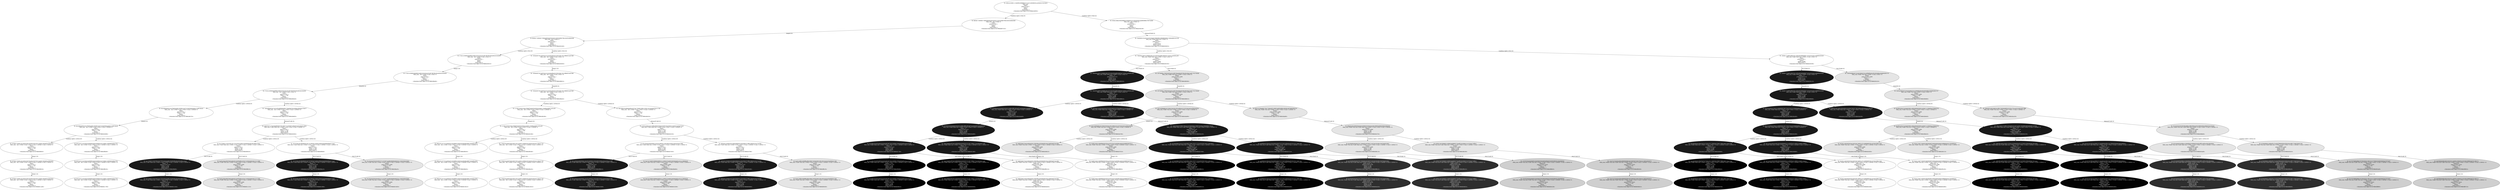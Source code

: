 digraph "./Output/Graphs/./September_27_controled_frequency_S100_R100_tPlus100" {
	<Simulator.State object at 0x7f88a0ce8050> [label="ID: e3b0c44298fc1c149afbf4c8996fb92427ae41e4649b934ca495991b7852b855
Path_cons: 
Prob:1
prob (S=0.9): 1
Clock: t
Queue: 
Push Count: 0
<Simulator.State object at 0x7f88a0ce8050>" fillcolor=gray100 fontcolor=Black style=filled]
	<Simulator.State object at 0x7f88a0ce8050> -> <Simulator.State object at 0x7f88a0b97310> [label="Condition Split(t+0%R) [F]"]
	<Simulator.State object at 0x7f88a0ce8050> -> <Simulator.State object at 0x7f88a029e190> [label="Condition Split(t+0%R) [S]"]
	<Simulator.State object at 0x7f88a0b97310> [label="ID: fbf2fd17180946175994e693dea852bc6a31162f1838b0799cc9c655e68e00d9
Path_cons:  && t+0%R!=0
Prob:1
prob (S=0.9): 1
Clock: t
Queue: 
Push Count: 0
<Simulator.State object at 0x7f88a0b97310>" fillcolor=gray100 fontcolor=Black style=filled]
	<Simulator.State object at 0x7f88a0b97310> -> <Simulator.State object at 0x7f88a0435cd0> [label="Sleep(0) [S]"]
	<Simulator.State object at 0x7f88a029e190> [label="ID: 003bc20dfa2056a5f9b9e52b89603cecccb05f43602aadd90df9be7987f2df48
Path_cons:  && t+0%R==0
Prob:1
prob (S=0.9): 1
Clock: t
Queue: 
Push Count: 0
<Simulator.State object at 0x7f88a029e190>" fillcolor=gray100 fontcolor=Black style=filled]
	<Simulator.State object at 0x7f88a029e190> -> <Simulator.State object at 0x7f889d284f10> [label="Release(F0AB) [S]"]
	<Simulator.State object at 0x7f88a0435cd0> [label="ID: fbf2fd17180946175994e693dea852bc6a31162f1838b0799cc9c655e68e00d9
Path_cons:  && t+0%R!=0
Prob:1
prob (S=0.9): 1
Clock: t
Queue: 
Push Count: 0
<Simulator.State object at 0x7f88a0435cd0>" fillcolor=gray100 fontcolor=Black style=filled]
	<Simulator.State object at 0x7f88a0435cd0> -> <Simulator.State object at 0x7f889d285810> [label="Condition Split(t+0%S) [F]"]
	<Simulator.State object at 0x7f88a0435cd0> -> <Simulator.State object at 0x7f889d285850> [label="Condition Split(t+0%S) [S]"]
	<Simulator.State object at 0x7f889d284f10> [label="ID: 1ba94965232ed233cd5526ab8e790fe999c3d9b6f93689e7c0feb48602c61339
Path_cons: F0AB=False && t+0%R==0
Prob:1
prob (S=0.9): 1
Clock: t
Queue: |F0AB
Push Count: 0
<Simulator.State object at 0x7f889d284f10>" fillcolor=gray100 fontcolor=Black style=filled]
	<Simulator.State object at 0x7f889d284f10> -> <Simulator.State object at 0x7f889d285350> [label="Condition Split(t+0%S) [F]"]
	<Simulator.State object at 0x7f889d284f10> -> <Simulator.State object at 0x7f889d285390> [label="Condition Split(t+0%S) [S]"]
	<Simulator.State object at 0x7f889d285810> [label="ID: 57c8c1e280bf34b086623e862453e2cbca55cd875f67f6c004cb654018340f5f
Path_cons:  && t+0%R!=0 && t+0%S!=0
Prob:1
prob (S=0.9): 1
Clock: t
Queue: 
Push Count: 0
<Simulator.State object at 0x7f889d285810>" fillcolor=gray100 fontcolor=Black style=filled]
	<Simulator.State object at 0x7f889d285810> -> <Simulator.State object at 0x7f889cfd8a90> [label="Sleep(1) [S]"]
	<Simulator.State object at 0x7f889d285850> [label="ID: 7d2fee63f7287cd676a2a15c45e0ae3bec91328242fec70e7cffb8832ea879b8
Path_cons:  && t+0%R!=0 && t+0%S==0
Prob:1
prob (S=0.9): 1
Clock: t
Queue: 
Push Count: 0
<Simulator.State object at 0x7f889d285850>" fillcolor=gray100 fontcolor=Black style=filled]
	<Simulator.State object at 0x7f889d285850> -> <Simulator.State object at 0x7f889cfd8910> [label="Sleep(1) [S]"]
	<Simulator.State object at 0x7f889d285350> [label="ID: 70bd395a2887e24d9061bfa7423194c933a68b16bfc9a27450acca4938fca4b2
Path_cons: F0AB=False && t+0%R==0 && t+0%S!=0
Prob:1
prob (S=0.9): 1
Clock: t
Queue: |F0AB
Push Count: 0
<Simulator.State object at 0x7f889d285350>" fillcolor=gray100 fontcolor=Black style=filled]
	<Simulator.State object at 0x7f889d285350> -> <Simulator.State object at 0x7f889cfd8550> [label="Pull (F0AB) [F]"]
	<Simulator.State object at 0x7f889d285350> -> <Simulator.State object at 0x7f889cfd8590> [label="Pull (F0AB) [S]"]
	<Simulator.State object at 0x7f889d285390> [label="ID: 16480c77c9d92e890783110f54af55668dddb77a53a325e3ee1a806f93d539c6
Path_cons: F0AB=False && t+0%R==0 && t+0%S==0
Prob:1
prob (S=0.9): 1
Clock: t
Queue: |F0AB
Push Count: 0
<Simulator.State object at 0x7f889d285390>" fillcolor=gray100 fontcolor=Black style=filled]
	<Simulator.State object at 0x7f889d285390> -> <Simulator.State object at 0x7f889d285c10> [label="Pull (F0AB) [F]"]
	<Simulator.State object at 0x7f889d285390> -> <Simulator.State object at 0x7f889d285c50> [label="Pull (F0AB) [S]"]
	<Simulator.State object at 0x7f889cfd8a90> [label="ID: 57c8c1e280bf34b086623e862453e2cbca55cd875f67f6c004cb654018340f5f
Path_cons:  && t+0%R!=0 && t+0%S!=0
Prob:1
prob (S=0.9): 1
Clock: t + 1
Queue: 
Push Count: 0
<Simulator.State object at 0x7f889cfd8a90>" fillcolor=gray100 fontcolor=Black style=filled]
	<Simulator.State object at 0x7f889cfd8a90> -> <Simulator.State object at 0x7f889cfd9cd0> [label="Sleep(99) [S]"]
	<Simulator.State object at 0x7f889cfd8910> [label="ID: 7d2fee63f7287cd676a2a15c45e0ae3bec91328242fec70e7cffb8832ea879b8
Path_cons:  && t+0%R!=0 && t+0%S==0
Prob:1
prob (S=0.9): 1
Clock: t + 1
Queue: 
Push Count: 0
<Simulator.State object at 0x7f889cfd8910>" fillcolor=gray100 fontcolor=Black style=filled]
	<Simulator.State object at 0x7f889cfd8910> -> <Simulator.State object at 0x7f889cfd9a50> [label="Sleep(99) [S]"]
	<Simulator.State object at 0x7f889cfd8550> [label="ID: 70bd395a2887e24d9061bfa7423194c933a68b16bfc9a27450acca4938fca4b2
Path_cons: F0AB=False && t+0%R==0 && t+0%S!=0
Prob:1 - S
prob (S=0.9): 0.10
Clock: t + 1
Queue: |F0AB
Push Count: 1
<Simulator.State object at 0x7f889cfd8550>" fillcolor=gray10 fontcolor=white style=filled]
	<Simulator.State object at 0x7f889cfd8550> -> <Simulator.State object at 0x7f889cfd9810> [label="Sleep(99) [S]"]
	<Simulator.State object at 0x7f889cfd8590> [label="ID: 22f73b0f0c17062dc3f15a512cbf276eae84e5b795e3810da21a8577027304dd
Path_cons: F0AB=True && t+0%R==0 && t+0%S!=0
Prob:S
prob (S=0.9): 0.900
Clock: t + 1
Queue: 
Push Count: 1
<Simulator.State object at 0x7f889cfd8590>" fillcolor=gray90 fontcolor=Black style=filled]
	<Simulator.State object at 0x7f889cfd8590> -> <Simulator.State object at 0x7f889cfd8810> [label="Sleep(99) [S]"]
	<Simulator.State object at 0x7f889d285c10> [label="ID: 16480c77c9d92e890783110f54af55668dddb77a53a325e3ee1a806f93d539c6
Path_cons: F0AB=False && t+0%R==0 && t+0%S==0
Prob:1 - S
prob (S=0.9): 0.10
Clock: t + 1
Queue: |F0AB
Push Count: 1
<Simulator.State object at 0x7f889d285c10>" fillcolor=gray10 fontcolor=white style=filled]
	<Simulator.State object at 0x7f889d285c10> -> <Simulator.State object at 0x7f889cfd90d0> [label="Sleep(99) [S]"]
	<Simulator.State object at 0x7f889d285c50> [label="ID: 2ed34d36f45d2743cd31864322e1a3f069f3a0ec95c950498a2d48d85d8337d7
Path_cons: F0AB=True && t+0%R==0 && t+0%S==0
Prob:S
prob (S=0.9): 0.900
Clock: t + 1
Queue: 
Push Count: 1
<Simulator.State object at 0x7f889d285c50>" fillcolor=gray90 fontcolor=Black style=filled]
	<Simulator.State object at 0x7f889d285c50> -> <Simulator.State object at 0x7f889cfd8d90> [label="Sleep(99) [S]"]
	<Simulator.State object at 0x7f889cfd9cd0> [label="ID: 57c8c1e280bf34b086623e862453e2cbca55cd875f67f6c004cb654018340f5f
Path_cons:  && t+0%R!=0 && t+0%S!=0
Prob:1
prob (S=0.9): 1
Clock: t + 100
Queue: 
Push Count: 0
<Simulator.State object at 0x7f889cfd9cd0>" fillcolor=gray100 fontcolor=Black style=filled]
	<Simulator.State object at 0x7f889cfd9cd0> -> <Simulator.State object at 0x7f889cfdb750> [label="Condition Split(t+100%R) [F]"]
	<Simulator.State object at 0x7f889cfd9cd0> -> <Simulator.State object at 0x7f889cfdb950> [label="Condition Split(t+100%R) [S]"]
	<Simulator.State object at 0x7f889cfd9a50> [label="ID: 7d2fee63f7287cd676a2a15c45e0ae3bec91328242fec70e7cffb8832ea879b8
Path_cons:  && t+0%R!=0 && t+0%S==0
Prob:1
prob (S=0.9): 1
Clock: t + 100
Queue: 
Push Count: 0
<Simulator.State object at 0x7f889cfd9a50>" fillcolor=gray100 fontcolor=Black style=filled]
	<Simulator.State object at 0x7f889cfd9a50> -> <Simulator.State object at 0x7f889cfdb290> [label="Condition Split(t+100%R) [F]"]
	<Simulator.State object at 0x7f889cfd9a50> -> <Simulator.State object at 0x7f889cfdb550> [label="Condition Split(t+100%R) [S]"]
	<Simulator.State object at 0x7f889cfd9810> [label="ID: 70bd395a2887e24d9061bfa7423194c933a68b16bfc9a27450acca4938fca4b2
Path_cons: F0AB=False && t+0%R==0 && t+0%S!=0
Prob:1 - S
prob (S=0.9): 0.10
Clock: t + 100
Queue: |F0AB
Push Count: 1
<Simulator.State object at 0x7f889cfd9810>" fillcolor=gray10 fontcolor=white style=filled]
	<Simulator.State object at 0x7f889cfd9810> -> <Simulator.State object at 0x7f889cfdadd0> [label="Condition Split(t+100%R) [F]"]
	<Simulator.State object at 0x7f889cfd9810> -> <Simulator.State object at 0x7f889cfdafd0> [label="Condition Split(t+100%R) [S]"]
	<Simulator.State object at 0x7f889cfd8810> [label="ID: 22f73b0f0c17062dc3f15a512cbf276eae84e5b795e3810da21a8577027304dd
Path_cons: F0AB=True && t+0%R==0 && t+0%S!=0
Prob:S
prob (S=0.9): 0.900
Clock: t + 100
Queue: 
Push Count: 1
<Simulator.State object at 0x7f889cfd8810>" fillcolor=gray90 fontcolor=Black style=filled]
	<Simulator.State object at 0x7f889cfd8810> -> <Simulator.State object at 0x7f889cfda890> [label="Condition Split(t+100%R) [F]"]
	<Simulator.State object at 0x7f889cfd8810> -> <Simulator.State object at 0x7f889cfdab90> [label="Condition Split(t+100%R) [S]"]
	<Simulator.State object at 0x7f889cfd90d0> [label="ID: 16480c77c9d92e890783110f54af55668dddb77a53a325e3ee1a806f93d539c6
Path_cons: F0AB=False && t+0%R==0 && t+0%S==0
Prob:1 - S
prob (S=0.9): 0.10
Clock: t + 100
Queue: |F0AB
Push Count: 1
<Simulator.State object at 0x7f889cfd90d0>" fillcolor=gray10 fontcolor=white style=filled]
	<Simulator.State object at 0x7f889cfd90d0> -> <Simulator.State object at 0x7f889cfda3d0> [label="Condition Split(t+100%R) [F]"]
	<Simulator.State object at 0x7f889cfd90d0> -> <Simulator.State object at 0x7f889cfda5d0> [label="Condition Split(t+100%R) [S]"]
	<Simulator.State object at 0x7f889cfd8d90> [label="ID: 2ed34d36f45d2743cd31864322e1a3f069f3a0ec95c950498a2d48d85d8337d7
Path_cons: F0AB=True && t+0%R==0 && t+0%S==0
Prob:S
prob (S=0.9): 0.900
Clock: t + 100
Queue: 
Push Count: 1
<Simulator.State object at 0x7f889cfd8d90>" fillcolor=gray90 fontcolor=Black style=filled]
	<Simulator.State object at 0x7f889cfd8d90> -> <Simulator.State object at 0x7f889cfd9ed0> [label="Condition Split(t+100%R) [F]"]
	<Simulator.State object at 0x7f889cfd8d90> -> <Simulator.State object at 0x7f889cfda1d0> [label="Condition Split(t+100%R) [S]"]
	<Simulator.State object at 0x7f889cfdb750> [label="ID: 8a3436b4b0832e3a7fde93ad4b13d3d0c2e457e1ba929daaa0b412c9f67bb4a3
Path_cons:  && t+0%R!=0 && t+0%S!=0 && t+100%R!=0
Prob:1
prob (S=0.9): 1
Clock: t + 100
Queue: 
Push Count: 0
<Simulator.State object at 0x7f889cfdb750>" fillcolor=gray100 fontcolor=Black style=filled]
	<Simulator.State object at 0x7f889cfdb750> -> <Simulator.State object at 0x7f889cfe5690> [label="Sleep(0) [S]"]
	<Simulator.State object at 0x7f889cfdb950> [label="ID: 7ab44d90dd28473e52ef5c69f0884b0b272be60bd78a294f8a20b6a6a4708a7f
Path_cons:  && t+0%R!=0 && t+0%S!=0 && t+100%R==0
Prob:1
prob (S=0.9): 1
Clock: t + 100
Queue: 
Push Count: 0
<Simulator.State object at 0x7f889cfdb950>" fillcolor=gray100 fontcolor=Black style=filled]
	<Simulator.State object at 0x7f889cfdb950> -> <Simulator.State object at 0x7f889cfe5650> [label="Release(F1AB) [S]"]
	<Simulator.State object at 0x7f889cfdb290> [label="ID: cc7af5155b59136aa7dfabf70ae8cd2a050acaaab91120efb0a36d8723f14cf0
Path_cons:  && t+0%R!=0 && t+0%S==0 && t+100%R!=0
Prob:1
prob (S=0.9): 1
Clock: t + 100
Queue: 
Push Count: 0
<Simulator.State object at 0x7f889cfdb290>" fillcolor=gray100 fontcolor=Black style=filled]
	<Simulator.State object at 0x7f889cfdb290> -> <Simulator.State object at 0x7f889cfe5290> [label="Sleep(0) [S]"]
	<Simulator.State object at 0x7f889cfdb550> [label="ID: 5bb1d062353d8ddaafd4a28726c77956013bfe131bb12a51644bd3f785137afe
Path_cons:  && t+0%R!=0 && t+0%S==0 && t+100%R==0
Prob:1
prob (S=0.9): 1
Clock: t + 100
Queue: 
Push Count: 0
<Simulator.State object at 0x7f889cfdb550>" fillcolor=gray100 fontcolor=Black style=filled]
	<Simulator.State object at 0x7f889cfdb550> -> <Simulator.State object at 0x7f889cfe5250> [label="Release(F1AB) [S]"]
	<Simulator.State object at 0x7f889cfdadd0> [label="ID: 1f70d0b40205d48dd33838201096bcdff01985a6f74aedafad6324008965f1fa
Path_cons: F0AB=False && t+0%R==0 && t+0%S!=0 && t+100%R!=0
Prob:1 - S
prob (S=0.9): 0.10
Clock: t + 100
Queue: |F0AB
Push Count: 1
<Simulator.State object at 0x7f889cfdadd0>" fillcolor=gray10 fontcolor=white style=filled]
	<Simulator.State object at 0x7f889cfdadd0> -> <Simulator.State object at 0x7f889cfe4dd0> [label="Sleep(0) [S]"]
	<Simulator.State object at 0x7f889cfdafd0> [label="ID: c91fc0b27526544dad40e07b2f581b69cd1d22f0ed66ea2ce4305f04dfb20ab2
Path_cons: F0AB=False && t+0%R==0 && t+0%S!=0 && t+100%R==0
Prob:1 - S
prob (S=0.9): 0.10
Clock: t + 100
Queue: |F0AB
Push Count: 1
<Simulator.State object at 0x7f889cfdafd0>" fillcolor=gray10 fontcolor=white style=filled]
	<Simulator.State object at 0x7f889cfdafd0> -> <Simulator.State object at 0x7f889cfe4c50> [label="Release(F1AB) [S]"]
	<Simulator.State object at 0x7f889cfda890> [label="ID: 5613a389b6b61d274fa9158cd2ec28cce69a5a2212674dc44e5acf383e4fc63e
Path_cons: F0AB=True && t+0%R==0 && t+0%S!=0 && t+100%R!=0
Prob:S
prob (S=0.9): 0.900
Clock: t + 100
Queue: 
Push Count: 1
<Simulator.State object at 0x7f889cfda890>" fillcolor=gray90 fontcolor=Black style=filled]
	<Simulator.State object at 0x7f889cfda890> -> <Simulator.State object at 0x7f889cfe4790> [label="Sleep(0) [S]"]
	<Simulator.State object at 0x7f889cfdab90> [label="ID: f8514c5289a88577be7748a0af221d967ea80fcd6b61dd59d1d67b98ed9e0161
Path_cons: F0AB=True && t+0%R==0 && t+0%S!=0 && t+100%R==0
Prob:S
prob (S=0.9): 0.900
Clock: t + 100
Queue: 
Push Count: 1
<Simulator.State object at 0x7f889cfdab90>" fillcolor=gray90 fontcolor=Black style=filled]
	<Simulator.State object at 0x7f889cfdab90> -> <Simulator.State object at 0x7f889cfe4750> [label="Release(F1AB) [S]"]
	<Simulator.State object at 0x7f889cfda3d0> [label="ID: 022c3e5d935c57d4c1a1d86800672627761074522252bb8da69a57b5c6a0aa57
Path_cons: F0AB=False && t+0%R==0 && t+0%S==0 && t+100%R!=0
Prob:1 - S
prob (S=0.9): 0.10
Clock: t + 100
Queue: |F0AB
Push Count: 1
<Simulator.State object at 0x7f889cfda3d0>" fillcolor=gray10 fontcolor=white style=filled]
	<Simulator.State object at 0x7f889cfda3d0> -> <Simulator.State object at 0x7f889cfe42d0> [label="Sleep(0) [S]"]
	<Simulator.State object at 0x7f889cfda5d0> [label="ID: 6e892b5361a88d16fd366fc91d3c8ba7b94327d91098baef6f39b9a5578b3cf8
Path_cons: F0AB=False && t+0%R==0 && t+0%S==0 && t+100%R==0
Prob:1 - S
prob (S=0.9): 0.10
Clock: t + 100
Queue: |F0AB
Push Count: 1
<Simulator.State object at 0x7f889cfda5d0>" fillcolor=gray10 fontcolor=white style=filled]
	<Simulator.State object at 0x7f889cfda5d0> -> <Simulator.State object at 0x7f889cfe4150> [label="Release(F1AB) [S]"]
	<Simulator.State object at 0x7f889cfd9ed0> [label="ID: 6a2664cbb5374c0dab03661c86d5e89a85095b1440de7112b6d0eae7060d0763
Path_cons: F0AB=True && t+0%R==0 && t+0%S==0 && t+100%R!=0
Prob:S
prob (S=0.9): 0.900
Clock: t + 100
Queue: 
Push Count: 1
<Simulator.State object at 0x7f889cfd9ed0>" fillcolor=gray90 fontcolor=Black style=filled]
	<Simulator.State object at 0x7f889cfd9ed0> -> <Simulator.State object at 0x7f889cfdbe50> [label="Sleep(0) [S]"]
	<Simulator.State object at 0x7f889cfda1d0> [label="ID: 266ade8130d10dd43a16fb27583d406fd3cfc353a17b1ea4523c8e3c6d73ff6f
Path_cons: F0AB=True && t+0%R==0 && t+0%S==0 && t+100%R==0
Prob:S
prob (S=0.9): 0.900
Clock: t + 100
Queue: 
Push Count: 1
<Simulator.State object at 0x7f889cfda1d0>" fillcolor=gray90 fontcolor=Black style=filled]
	<Simulator.State object at 0x7f889cfda1d0> -> <Simulator.State object at 0x7f889cfdbbd0> [label="Release(F1AB) [S]"]
	<Simulator.State object at 0x7f889cfe5690> [label="ID: 8a3436b4b0832e3a7fde93ad4b13d3d0c2e457e1ba929daaa0b412c9f67bb4a3
Path_cons:  && t+0%R!=0 && t+0%S!=0 && t+100%R!=0
Prob:1
prob (S=0.9): 1
Clock: t + 100
Queue: 
Push Count: 0
<Simulator.State object at 0x7f889cfe5690>" fillcolor=gray100 fontcolor=Black style=filled]
	<Simulator.State object at 0x7f889cfe5690> -> <Simulator.State object at 0x7f889cff0850> [label="Condition Split(t+100%S) [F]"]
	<Simulator.State object at 0x7f889cfe5690> -> <Simulator.State object at 0x7f889cff0bd0> [label="Condition Split(t+100%S) [S]"]
	<Simulator.State object at 0x7f889cfe5650> [label="ID: 4eb976072178a359a960d4b7587cb6e77ca1659875c88a9534a032dbc6c18f45
Path_cons: F1AB=False && t+0%R!=0 && t+0%S!=0 && t+100%R==0
Prob:1
prob (S=0.9): 1
Clock: t + 100
Queue: |F1AB
Push Count: 0
<Simulator.State object at 0x7f889cfe5650>" fillcolor=gray100 fontcolor=Black style=filled]
	<Simulator.State object at 0x7f889cfe5650> -> <Simulator.State object at 0x7f889cff0450> [label="Condition Split(t+100%S) [F]"]
	<Simulator.State object at 0x7f889cfe5650> -> <Simulator.State object at 0x7f889cff06d0> [label="Condition Split(t+100%S) [S]"]
	<Simulator.State object at 0x7f889cfe5290> [label="ID: cc7af5155b59136aa7dfabf70ae8cd2a050acaaab91120efb0a36d8723f14cf0
Path_cons:  && t+0%R!=0 && t+0%S==0 && t+100%R!=0
Prob:1
prob (S=0.9): 1
Clock: t + 100
Queue: 
Push Count: 0
<Simulator.State object at 0x7f889cfe5290>" fillcolor=gray100 fontcolor=Black style=filled]
	<Simulator.State object at 0x7f889cfe5290> -> <Simulator.State object at 0x7f889cff0050> [label="Condition Split(t+100%S) [F]"]
	<Simulator.State object at 0x7f889cfe5290> -> <Simulator.State object at 0x7f889cff03d0> [label="Condition Split(t+100%S) [S]"]
	<Simulator.State object at 0x7f889cfe5250> [label="ID: a72b2cd40bc4e37c08ba58b2870dae455bf7e5dc28e6c51da95d14e5baf77b22
Path_cons: F1AB=False && t+0%R!=0 && t+0%S==0 && t+100%R==0
Prob:1
prob (S=0.9): 1
Clock: t + 100
Queue: |F1AB
Push Count: 0
<Simulator.State object at 0x7f889cfe5250>" fillcolor=gray100 fontcolor=Black style=filled]
	<Simulator.State object at 0x7f889cfe5250> -> <Simulator.State object at 0x7f889cfe7d50> [label="Condition Split(t+100%S) [F]"]
	<Simulator.State object at 0x7f889cfe5250> -> <Simulator.State object at 0x7f889cfe7f90> [label="Condition Split(t+100%S) [S]"]
	<Simulator.State object at 0x7f889cfe4dd0> [label="ID: 1f70d0b40205d48dd33838201096bcdff01985a6f74aedafad6324008965f1fa
Path_cons: F0AB=False && t+0%R==0 && t+0%S!=0 && t+100%R!=0
Prob:1 - S
prob (S=0.9): 0.10
Clock: t + 100
Queue: |F0AB
Push Count: 1
<Simulator.State object at 0x7f889cfe4dd0>" fillcolor=gray10 fontcolor=white style=filled]
	<Simulator.State object at 0x7f889cfe4dd0> -> <Simulator.State object at 0x7f889cfe77d0> [label="Condition Split(t+100%S) [F]"]
	<Simulator.State object at 0x7f889cfe4dd0> -> <Simulator.State object at 0x7f889cfe7a90> [label="Condition Split(t+100%S) [S]"]
	<Simulator.State object at 0x7f889cfe4c50> [label="ID: 23ab338e8c6766f572f0aa5ce02bbfafefae746f9702edeac23bbdb6b17fd3c8
Path_cons: F0AB=False && F1AB=False && t+0%R==0 && t+0%S!=0 && t+100%R==0
Prob:1 - S
prob (S=0.9): 0.10
Clock: t + 100
Queue: |F0AB|F1AB
Push Count: 1
<Simulator.State object at 0x7f889cfe4c50>" fillcolor=gray10 fontcolor=white style=filled]
	<Simulator.State object at 0x7f889cfe4c50> -> <Simulator.State object at 0x7f889cfe70d0> [label="Condition Split(t+100%S) [F]"]
	<Simulator.State object at 0x7f889cfe4c50> -> <Simulator.State object at 0x7f889cfe7510> [label="Condition Split(t+100%S) [S]"]
	<Simulator.State object at 0x7f889cfe4790> [label="ID: 5613a389b6b61d274fa9158cd2ec28cce69a5a2212674dc44e5acf383e4fc63e
Path_cons: F0AB=True && t+0%R==0 && t+0%S!=0 && t+100%R!=0
Prob:S
prob (S=0.9): 0.900
Clock: t + 100
Queue: 
Push Count: 1
<Simulator.State object at 0x7f889cfe4790>" fillcolor=gray90 fontcolor=Black style=filled]
	<Simulator.State object at 0x7f889cfe4790> -> <Simulator.State object at 0x7f889cfe6b10> [label="Condition Split(t+100%S) [F]"]
	<Simulator.State object at 0x7f889cfe4790> -> <Simulator.State object at 0x7f889cfe7010> [label="Condition Split(t+100%S) [S]"]
	<Simulator.State object at 0x7f889cfe4750> [label="ID: 880b591df1499592b4adc01f3db055428424ea3de189828c990d289eb5b8b280
Path_cons: F0AB=True && F1AB=False && t+0%R==0 && t+0%S!=0 && t+100%R==0
Prob:S
prob (S=0.9): 0.900
Clock: t + 100
Queue: |F1AB
Push Count: 1
<Simulator.State object at 0x7f889cfe4750>" fillcolor=gray90 fontcolor=Black style=filled]
	<Simulator.State object at 0x7f889cfe4750> -> <Simulator.State object at 0x7f889cfd8110> [label="Condition Split(t+100%S) [F]"]
	<Simulator.State object at 0x7f889cfe4750> -> <Simulator.State object at 0x7f889cfd8190> [label="Condition Split(t+100%S) [S]"]
	<Simulator.State object at 0x7f889cfe42d0> [label="ID: 022c3e5d935c57d4c1a1d86800672627761074522252bb8da69a57b5c6a0aa57
Path_cons: F0AB=False && t+0%R==0 && t+0%S==0 && t+100%R!=0
Prob:1 - S
prob (S=0.9): 0.10
Clock: t + 100
Queue: |F0AB
Push Count: 1
<Simulator.State object at 0x7f889cfe42d0>" fillcolor=gray10 fontcolor=white style=filled]
	<Simulator.State object at 0x7f889cfe42d0> -> <Simulator.State object at 0x7f889cfe68d0> [label="Condition Split(t+100%S) [F]"]
	<Simulator.State object at 0x7f889cfe42d0> -> <Simulator.State object at 0x7f889cfe6b90> [label="Condition Split(t+100%S) [S]"]
	<Simulator.State object at 0x7f889cfe4150> [label="ID: cf0acc3a2c17c2f857a7f2a99cdc5cab7ce03fc7302fd853935ab0bdf11e9790
Path_cons: F0AB=False && F1AB=False && t+0%R==0 && t+0%S==0 && t+100%R==0
Prob:1 - S
prob (S=0.9): 0.10
Clock: t + 100
Queue: |F0AB|F1AB
Push Count: 1
<Simulator.State object at 0x7f889cfe4150>" fillcolor=gray10 fontcolor=white style=filled]
	<Simulator.State object at 0x7f889cfe4150> -> <Simulator.State object at 0x7f889cfe61d0> [label="Condition Split(t+100%S) [F]"]
	<Simulator.State object at 0x7f889cfe4150> -> <Simulator.State object at 0x7f889cfe6610> [label="Condition Split(t+100%S) [S]"]
	<Simulator.State object at 0x7f889cfdbe50> [label="ID: 6a2664cbb5374c0dab03661c86d5e89a85095b1440de7112b6d0eae7060d0763
Path_cons: F0AB=True && t+0%R==0 && t+0%S==0 && t+100%R!=0
Prob:S
prob (S=0.9): 0.900
Clock: t + 100
Queue: 
Push Count: 1
<Simulator.State object at 0x7f889cfdbe50>" fillcolor=gray90 fontcolor=Black style=filled]
	<Simulator.State object at 0x7f889cfdbe50> -> <Simulator.State object at 0x7f889cfe5d50> [label="Condition Split(t+100%S) [F]"]
	<Simulator.State object at 0x7f889cfdbe50> -> <Simulator.State object at 0x7f889cfe6110> [label="Condition Split(t+100%S) [S]"]
	<Simulator.State object at 0x7f889cfdbbd0> [label="ID: d75181f22dc3f10978dcdd8acc86bc8fe5ec61b108d5ef281e6bdb25bc0282d3
Path_cons: F0AB=True && F1AB=False && t+0%R==0 && t+0%S==0 && t+100%R==0
Prob:S
prob (S=0.9): 0.900
Clock: t + 100
Queue: |F1AB
Push Count: 1
<Simulator.State object at 0x7f889cfdbbd0>" fillcolor=gray90 fontcolor=Black style=filled]
	<Simulator.State object at 0x7f889cfdbbd0> -> <Simulator.State object at 0x7f889cfe5ad0> [label="Condition Split(t+100%S) [F]"]
	<Simulator.State object at 0x7f889cfdbbd0> -> <Simulator.State object at 0x7f889cfe5b10> [label="Condition Split(t+100%S) [S]"]
	<Simulator.State object at 0x7f889cff0850> [label="ID: 4f76b017848b1a0140d5ec9e0794edec056783313a60d7c9f4affcae2f91bb2b
Path_cons:  && t+0%R!=0 && t+0%S!=0 && t+100%R!=0 && t+100%S!=0
Prob:1
prob (S=0.9): 1
Clock: t + 100
Queue: 
Push Count: 0
<Simulator.State object at 0x7f889cff0850>" fillcolor=gray100 fontcolor=Black style=filled]
	<Simulator.State object at 0x7f889cff0850> -> <Simulator.State object at 0x7f889cffb550> [label="Sleep(1) [S]"]
	<Simulator.State object at 0x7f889cff0bd0> [label="ID: 6fc53a5312a43383e3a08dfd5e9a82edef6eb2ee37d68d11660f9d046fae3762
Path_cons:  && t+0%R!=0 && t+0%S!=0 && t+100%R!=0 && t+100%S==0
Prob:1
prob (S=0.9): 1
Clock: t + 100
Queue: 
Push Count: 0
<Simulator.State object at 0x7f889cff0bd0>" fillcolor=gray100 fontcolor=Black style=filled]
	<Simulator.State object at 0x7f889cff0bd0> -> <Simulator.State object at 0x7f889cffb350> [label="Sleep(1) [S]"]
	<Simulator.State object at 0x7f889cff0450> [label="ID: ba137b8d212cfcd7d0c2ee77f702a0a2ead9a7d40884f8cd8cef91bf6ba24bea
Path_cons: F1AB=False && t+0%R!=0 && t+0%S!=0 && t+100%R==0 && t+100%S!=0
Prob:1
prob (S=0.9): 1
Clock: t + 100
Queue: |F1AB
Push Count: 0
<Simulator.State object at 0x7f889cff0450>" fillcolor=gray100 fontcolor=Black style=filled]
	<Simulator.State object at 0x7f889cff0450> -> <Simulator.State object at 0x7f889cffafd0> [label="Pull (F1AB) [F]"]
	<Simulator.State object at 0x7f889cff0450> -> <Simulator.State object at 0x7f889cffb010> [label="Pull (F1AB) [S]"]
	<Simulator.State object at 0x7f889cff06d0> [label="ID: 1f37d7db1e6248bd88597ad770709594744d0e42f6ab5ded08680f98ef27cba5
Path_cons: F1AB=False && t+0%R!=0 && t+0%S!=0 && t+100%R==0 && t+100%S==0
Prob:1
prob (S=0.9): 1
Clock: t + 100
Queue: |F1AB
Push Count: 0
<Simulator.State object at 0x7f889cff06d0>" fillcolor=gray100 fontcolor=Black style=filled]
	<Simulator.State object at 0x7f889cff06d0> -> <Simulator.State object at 0x7f889cffaa10> [label="Pull (F1AB) [F]"]
	<Simulator.State object at 0x7f889cff06d0> -> <Simulator.State object at 0x7f889cffaa50> [label="Pull (F1AB) [S]"]
	<Simulator.State object at 0x7f889cff0050> [label="ID: 8664c921877074a3664a67a0509ff44c5bd0cbae080d9eaff837be8aff2a3005
Path_cons:  && t+0%R!=0 && t+0%S==0 && t+100%R!=0 && t+100%S!=0
Prob:1
prob (S=0.9): 1
Clock: t + 100
Queue: 
Push Count: 0
<Simulator.State object at 0x7f889cff0050>" fillcolor=gray100 fontcolor=Black style=filled]
	<Simulator.State object at 0x7f889cff0050> -> <Simulator.State object at 0x7f889cffa650> [label="Sleep(1) [S]"]
	<Simulator.State object at 0x7f889cff03d0> [label="ID: c7dd526ca6e6f78481d9357d51ecb83cc206bbe3874b393c092b5e219ba51728
Path_cons:  && t+0%R!=0 && t+0%S==0 && t+100%R!=0 && t+100%S==0
Prob:1
prob (S=0.9): 1
Clock: t + 100
Queue: 
Push Count: 0
<Simulator.State object at 0x7f889cff03d0>" fillcolor=gray100 fontcolor=Black style=filled]
	<Simulator.State object at 0x7f889cff03d0> -> <Simulator.State object at 0x7f889cffa450> [label="Sleep(1) [S]"]
	<Simulator.State object at 0x7f889cfe7d50> [label="ID: 8f1a35fc6a4e6ef5809c10a55f1e865f521563c66533383a1deea028ae479ff3
Path_cons: F1AB=False && t+0%R!=0 && t+0%S==0 && t+100%R==0 && t+100%S!=0
Prob:1
prob (S=0.9): 1
Clock: t + 100
Queue: |F1AB
Push Count: 0
<Simulator.State object at 0x7f889cfe7d50>" fillcolor=gray100 fontcolor=Black style=filled]
	<Simulator.State object at 0x7f889cfe7d50> -> <Simulator.State object at 0x7f889cff9b10> [label="Pull (F1AB) [F]"]
	<Simulator.State object at 0x7f889cfe7d50> -> <Simulator.State object at 0x7f889cffa090> [label="Pull (F1AB) [S]"]
	<Simulator.State object at 0x7f889cfe7f90> [label="ID: a85b581528468ce622b9bcf9b69cbc263ef3891f72ff647dfe65e529c7042f83
Path_cons: F1AB=False && t+0%R!=0 && t+0%S==0 && t+100%R==0 && t+100%S==0
Prob:1
prob (S=0.9): 1
Clock: t + 100
Queue: |F1AB
Push Count: 0
<Simulator.State object at 0x7f889cfe7f90>" fillcolor=gray100 fontcolor=Black style=filled]
	<Simulator.State object at 0x7f889cfe7f90> -> <Simulator.State object at 0x7f889cff1890> [label="Pull (F1AB) [F]"]
	<Simulator.State object at 0x7f889cfe7f90> -> <Simulator.State object at 0x7f889cff9c50> [label="Pull (F1AB) [S]"]
	<Simulator.State object at 0x7f889cfe77d0> [label="ID: a52488e795462ba6854bc8e9a9629973941b899ba7609a65fadf5e3aeac532e8
Path_cons: F0AB=False && t+0%R==0 && t+0%S!=0 && t+100%R!=0 && t+100%S!=0
Prob:1 - S
prob (S=0.9): 0.10
Clock: t + 100
Queue: |F0AB
Push Count: 1
<Simulator.State object at 0x7f889cfe77d0>" fillcolor=gray10 fontcolor=white style=filled]
	<Simulator.State object at 0x7f889cfe77d0> -> <Simulator.State object at 0x7f889cff3890> [label="Pull (F0AB) [F]"]
	<Simulator.State object at 0x7f889cfe77d0> -> <Simulator.State object at 0x7f889cff9110> [label="Pull (F0AB) [S]"]
	<Simulator.State object at 0x7f889cfe7a90> [label="ID: 294d7d6695eff76edc36f08bbbb50b3f87f570138c726bbc77e4c60938812a49
Path_cons: F0AB=False && t+0%R==0 && t+0%S!=0 && t+100%R!=0 && t+100%S==0
Prob:1 - S
prob (S=0.9): 0.10
Clock: t + 100
Queue: |F0AB
Push Count: 1
<Simulator.State object at 0x7f889cfe7a90>" fillcolor=gray10 fontcolor=white style=filled]
	<Simulator.State object at 0x7f889cfe7a90> -> <Simulator.State object at 0x7f889d1b6fd0> [label="Pull (F0AB) [F]"]
	<Simulator.State object at 0x7f889cfe7a90> -> <Simulator.State object at 0x7f889cff8f50> [label="Pull (F0AB) [S]"]
	<Simulator.State object at 0x7f889cfe70d0> [label="ID: c07a0eb69bc5cf25c47aa8c8962130bc79787121b2af292092200311d63484c1
Path_cons: F0AB=False && F1AB=False && t+0%R==0 && t+0%S!=0 && t+100%R==0 && t+100%S!=0
Prob:1 - S
prob (S=0.9): 0.10
Clock: t + 100
Queue: |F0AB|F1AB
Push Count: 1
<Simulator.State object at 0x7f889cfe70d0>" fillcolor=gray10 fontcolor=white style=filled]
	<Simulator.State object at 0x7f889cfe70d0> -> <Simulator.State object at 0x7f889cff9910> [label="Pull (F0AB) [F]"]
	<Simulator.State object at 0x7f889cfe70d0> -> <Simulator.State object at 0x7f889cff8b10> [label="Pull (F0AB) [S]"]
	<Simulator.State object at 0x7f889cfe7510> [label="ID: bad6fd84023d0a4443b4eb89c9efe370737e823368a8aa932d247f17186574f2
Path_cons: F0AB=False && F1AB=False && t+0%R==0 && t+0%S!=0 && t+100%R==0 && t+100%S==0
Prob:1 - S
prob (S=0.9): 0.10
Clock: t + 100
Queue: |F0AB|F1AB
Push Count: 1
<Simulator.State object at 0x7f889cfe7510>" fillcolor=gray10 fontcolor=white style=filled]
	<Simulator.State object at 0x7f889cfe7510> -> <Simulator.State object at 0x7f889cff95d0> [label="Pull (F0AB) [F]"]
	<Simulator.State object at 0x7f889cfe7510> -> <Simulator.State object at 0x7f889cff8410> [label="Pull (F0AB) [S]"]
	<Simulator.State object at 0x7f889cfe6b10> [label="ID: 9a8f2d484734ea54db4482911f3828bca282d6edfe2044c206f2fab97eeec96c
Path_cons: F0AB=True && t+0%R==0 && t+0%S!=0 && t+100%R!=0 && t+100%S!=0
Prob:S
prob (S=0.9): 0.900
Clock: t + 100
Queue: 
Push Count: 1
<Simulator.State object at 0x7f889cfe6b10>" fillcolor=gray90 fontcolor=Black style=filled]
	<Simulator.State object at 0x7f889cfe6b10> -> <Simulator.State object at 0x7f889cff9110> [label="Sleep(1) [S]"]
	<Simulator.State object at 0x7f889cfe7010> [label="ID: fc4fb37e83a7a860fb9030329caa162242ea7aa93d6cae64342b9f603bd767c1
Path_cons: F0AB=True && t+0%R==0 && t+0%S!=0 && t+100%R!=0 && t+100%S==0
Prob:S
prob (S=0.9): 0.900
Clock: t + 100
Queue: 
Push Count: 1
<Simulator.State object at 0x7f889cfe7010>" fillcolor=gray90 fontcolor=Black style=filled]
	<Simulator.State object at 0x7f889cfe7010> -> <Simulator.State object at 0x7f889cff8f50> [label="Sleep(1) [S]"]
	<Simulator.State object at 0x7f889cfd8110> [label="ID: bce56ef4b26e5647351739daf01843306721dcf1efc2b2d8c31b07fadd31f6cb
Path_cons: F0AB=True && F1AB=False && t+0%R==0 && t+0%S!=0 && t+100%R==0 && t+100%S!=0
Prob:S
prob (S=0.9): 0.900
Clock: t + 100
Queue: |F1AB
Push Count: 1
<Simulator.State object at 0x7f889cfd8110>" fillcolor=gray90 fontcolor=Black style=filled]
	<Simulator.State object at 0x7f889cfd8110> -> <Simulator.State object at 0x7f889cff8b10> [label="Pull (F1AB) [F]"]
	<Simulator.State object at 0x7f889cfd8110> -> <Simulator.State object at 0x7f889cff8b50> [label="Pull (F1AB) [S]"]
	<Simulator.State object at 0x7f889cfd8190> [label="ID: 0cf3812cfe79098d21cb860c8ad9900773ae9f51dc5d8e512c3755ae17aff541
Path_cons: F0AB=True && F1AB=False && t+0%R==0 && t+0%S!=0 && t+100%R==0 && t+100%S==0
Prob:S
prob (S=0.9): 0.900
Clock: t + 100
Queue: |F1AB
Push Count: 1
<Simulator.State object at 0x7f889cfd8190>" fillcolor=gray90 fontcolor=Black style=filled]
	<Simulator.State object at 0x7f889cfd8190> -> <Simulator.State object at 0x7f889cff8410> [label="Pull (F1AB) [F]"]
	<Simulator.State object at 0x7f889cfd8190> -> <Simulator.State object at 0x7f889cff8190> [label="Pull (F1AB) [S]"]
	<Simulator.State object at 0x7f889cfe68d0> [label="ID: d443d65fb48c39daf20d7e374dac42517dd093dc2fd9575f9b1b8b7c49a37b6c
Path_cons: F0AB=False && t+0%R==0 && t+0%S==0 && t+100%R!=0 && t+100%S!=0
Prob:1 - S
prob (S=0.9): 0.10
Clock: t + 100
Queue: |F0AB
Push Count: 1
<Simulator.State object at 0x7f889cfe68d0>" fillcolor=gray10 fontcolor=white style=filled]
	<Simulator.State object at 0x7f889cfe68d0> -> <Simulator.State object at 0x7f889cff3b50> [label="Pull (F0AB) [F]"]
	<Simulator.State object at 0x7f889cfe68d0> -> <Simulator.State object at 0x7f889cff2010> [label="Pull (F0AB) [S]"]
	<Simulator.State object at 0x7f889cfe6b90> [label="ID: 29722a55e3943e3d9c5843b6d9808f241ca39d5bae2c4f6f252366f022fb6f1c
Path_cons: F0AB=False && t+0%R==0 && t+0%S==0 && t+100%R!=0 && t+100%S==0
Prob:1 - S
prob (S=0.9): 0.10
Clock: t + 100
Queue: |F0AB
Push Count: 1
<Simulator.State object at 0x7f889cfe6b90>" fillcolor=gray10 fontcolor=white style=filled]
	<Simulator.State object at 0x7f889cfe6b90> -> <Simulator.State object at 0x7f889cff3690> [label="Pull (F0AB) [F]"]
	<Simulator.State object at 0x7f889cfe6b90> -> <Simulator.State object at 0x7f889cff1e50> [label="Pull (F0AB) [S]"]
	<Simulator.State object at 0x7f889cfe61d0> [label="ID: 149628b2afe0a78d3e12045bccd20bb936ae97a2536d3c3080e8d56c7831abac
Path_cons: F0AB=False && F1AB=False && t+0%R==0 && t+0%S==0 && t+100%R==0 && t+100%S!=0
Prob:1 - S
prob (S=0.9): 0.10
Clock: t + 100
Queue: |F0AB|F1AB
Push Count: 1
<Simulator.State object at 0x7f889cfe61d0>" fillcolor=gray10 fontcolor=white style=filled]
	<Simulator.State object at 0x7f889cfe61d0> -> <Simulator.State object at 0x7f889cff2650> [label="Pull (F0AB) [F]"]
	<Simulator.State object at 0x7f889cfe61d0> -> <Simulator.State object at 0x7f88a04cbe50> [label="Pull (F0AB) [S]"]
	<Simulator.State object at 0x7f889cfe6610> [label="ID: e1b191347dd2aea3696237c49e6694b3f9551ba7f888d5fde66cfe90266f4812
Path_cons: F0AB=False && F1AB=False && t+0%R==0 && t+0%S==0 && t+100%R==0 && t+100%S==0
Prob:1 - S
prob (S=0.9): 0.10
Clock: t + 100
Queue: |F0AB|F1AB
Push Count: 1
<Simulator.State object at 0x7f889cfe6610>" fillcolor=gray10 fontcolor=white style=filled]
	<Simulator.State object at 0x7f889cfe6610> -> <Simulator.State object at 0x7f889cff24d0> [label="Pull (F0AB) [F]"]
	<Simulator.State object at 0x7f889cfe6610> -> <Simulator.State object at 0x7f889cff0ed0> [label="Pull (F0AB) [S]"]
	<Simulator.State object at 0x7f889cfe5d50> [label="ID: 0e20411ed54626333e418b7e6c7ab931c37ccd06b98f1fcb1c67eb4266bc1b4e
Path_cons: F0AB=True && t+0%R==0 && t+0%S==0 && t+100%R!=0 && t+100%S!=0
Prob:S
prob (S=0.9): 0.900
Clock: t + 100
Queue: 
Push Count: 1
<Simulator.State object at 0x7f889cfe5d50>" fillcolor=gray90 fontcolor=Black style=filled]
	<Simulator.State object at 0x7f889cfe5d50> -> <Simulator.State object at 0x7f889cff2010> [label="Sleep(1) [S]"]
	<Simulator.State object at 0x7f889cfe6110> [label="ID: 810e1120077cb93d7e9d26859f733640a8da0a6e8236f686562812264d9fc6cd
Path_cons: F0AB=True && t+0%R==0 && t+0%S==0 && t+100%R!=0 && t+100%S==0
Prob:S
prob (S=0.9): 0.900
Clock: t + 100
Queue: 
Push Count: 1
<Simulator.State object at 0x7f889cfe6110>" fillcolor=gray90 fontcolor=Black style=filled]
	<Simulator.State object at 0x7f889cfe6110> -> <Simulator.State object at 0x7f889cff1e50> [label="Sleep(1) [S]"]
	<Simulator.State object at 0x7f889cfe5ad0> [label="ID: 93104e930281ff844c10fedf959c2bd0892b549426ff31edf5ec8361963efda4
Path_cons: F0AB=True && F1AB=False && t+0%R==0 && t+0%S==0 && t+100%R==0 && t+100%S!=0
Prob:S
prob (S=0.9): 0.900
Clock: t + 100
Queue: |F1AB
Push Count: 1
<Simulator.State object at 0x7f889cfe5ad0>" fillcolor=gray90 fontcolor=Black style=filled]
	<Simulator.State object at 0x7f889cfe5ad0> -> <Simulator.State object at 0x7f88a04cbe50> [label="Pull (F1AB) [F]"]
	<Simulator.State object at 0x7f889cfe5ad0> -> <Simulator.State object at 0x7f889cff1ad0> [label="Pull (F1AB) [S]"]
	<Simulator.State object at 0x7f889cfe5b10> [label="ID: e52de060da1ce864df147ca04d7f6984f49502f62d45ec8f677206d7b9307c8e
Path_cons: F0AB=True && F1AB=False && t+0%R==0 && t+0%S==0 && t+100%R==0 && t+100%S==0
Prob:S
prob (S=0.9): 0.900
Clock: t + 100
Queue: |F1AB
Push Count: 1
<Simulator.State object at 0x7f889cfe5b10>" fillcolor=gray90 fontcolor=Black style=filled]
	<Simulator.State object at 0x7f889cfe5b10> -> <Simulator.State object at 0x7f889cff0ed0> [label="Pull (F1AB) [F]"]
	<Simulator.State object at 0x7f889cfe5b10> -> <Simulator.State object at 0x7f889cff0f10> [label="Pull (F1AB) [S]"]
	<Simulator.State object at 0x7f889cffb550> [label="ID: 4f76b017848b1a0140d5ec9e0794edec056783313a60d7c9f4affcae2f91bb2b
Path_cons:  && t+0%R!=0 && t+0%S!=0 && t+100%R!=0 && t+100%S!=0
Prob:1
prob (S=0.9): 1
Clock: t + 101
Queue: 
Push Count: 0
<Simulator.State object at 0x7f889cffb550>" fillcolor=gray100 fontcolor=Black style=filled]
	<Simulator.State object at 0x7f889cffb550> -> <Simulator.State object at 0x7f889d011a90> [label="Sleep(1) [S]"]
	<Simulator.State object at 0x7f889cffb350> [label="ID: 6fc53a5312a43383e3a08dfd5e9a82edef6eb2ee37d68d11660f9d046fae3762
Path_cons:  && t+0%R!=0 && t+0%S!=0 && t+100%R!=0 && t+100%S==0
Prob:1
prob (S=0.9): 1
Clock: t + 101
Queue: 
Push Count: 0
<Simulator.State object at 0x7f889cffb350>" fillcolor=gray100 fontcolor=Black style=filled]
	<Simulator.State object at 0x7f889cffb350> -> <Simulator.State object at 0x7f889d011790> [label="Sleep(1) [S]"]
	<Simulator.State object at 0x7f889cffafd0> [label="ID: ba137b8d212cfcd7d0c2ee77f702a0a2ead9a7d40884f8cd8cef91bf6ba24bea
Path_cons: F1AB=False && t+0%R!=0 && t+0%S!=0 && t+100%R==0 && t+100%S!=0
Prob:1 - S
prob (S=0.9): 0.10
Clock: t + 101
Queue: |F1AB
Push Count: 1
<Simulator.State object at 0x7f889cffafd0>" fillcolor=gray10 fontcolor=white style=filled]
	<Simulator.State object at 0x7f889cffafd0> -> <Simulator.State object at 0x7f889d011550> [label="Sleep(1) [S]"]
	<Simulator.State object at 0x7f889cffb010> [label="ID: beeb2a36aa0897fa95e4b9c951eb3f54fb2a31b2c7ecf043d48c8dc31511b8fc
Path_cons: F1AB=True && t+0%R!=0 && t+0%S!=0 && t+100%R==0 && t+100%S!=0
Prob:S
prob (S=0.9): 0.900
Clock: t + 101
Queue: 
Push Count: 1
<Simulator.State object at 0x7f889cffb010>" fillcolor=gray90 fontcolor=Black style=filled]
	<Simulator.State object at 0x7f889cffb010> -> <Simulator.State object at 0x7f889d011210> [label="Sleep(1) [S]"]
	<Simulator.State object at 0x7f889cffaa10> [label="ID: 1f37d7db1e6248bd88597ad770709594744d0e42f6ab5ded08680f98ef27cba5
Path_cons: F1AB=False && t+0%R!=0 && t+0%S!=0 && t+100%R==0 && t+100%S==0
Prob:1 - S
prob (S=0.9): 0.10
Clock: t + 101
Queue: |F1AB
Push Count: 1
<Simulator.State object at 0x7f889cffaa10>" fillcolor=gray10 fontcolor=white style=filled]
	<Simulator.State object at 0x7f889cffaa10> -> <Simulator.State object at 0x7f889d010fd0> [label="Sleep(1) [S]"]
	<Simulator.State object at 0x7f889cffaa50> [label="ID: 3312dc04c932b550cf5072711523627aedd83dbb96a8832b1135b030fab50b94
Path_cons: F1AB=True && t+0%R!=0 && t+0%S!=0 && t+100%R==0 && t+100%S==0
Prob:S
prob (S=0.9): 0.900
Clock: t + 101
Queue: 
Push Count: 1
<Simulator.State object at 0x7f889cffaa50>" fillcolor=gray90 fontcolor=Black style=filled]
	<Simulator.State object at 0x7f889cffaa50> -> <Simulator.State object at 0x7f889d010d50> [label="Sleep(1) [S]"]
	<Simulator.State object at 0x7f889cffa650> [label="ID: 8664c921877074a3664a67a0509ff44c5bd0cbae080d9eaff837be8aff2a3005
Path_cons:  && t+0%R!=0 && t+0%S==0 && t+100%R!=0 && t+100%S!=0
Prob:1
prob (S=0.9): 1
Clock: t + 101
Queue: 
Push Count: 0
<Simulator.State object at 0x7f889cffa650>" fillcolor=gray100 fontcolor=Black style=filled]
	<Simulator.State object at 0x7f889cffa650> -> <Simulator.State object at 0x7f889d010b10> [label="Sleep(1) [S]"]
	<Simulator.State object at 0x7f889cffa450> [label="ID: c7dd526ca6e6f78481d9357d51ecb83cc206bbe3874b393c092b5e219ba51728
Path_cons:  && t+0%R!=0 && t+0%S==0 && t+100%R!=0 && t+100%S==0
Prob:1
prob (S=0.9): 1
Clock: t + 101
Queue: 
Push Count: 0
<Simulator.State object at 0x7f889cffa450>" fillcolor=gray100 fontcolor=Black style=filled]
	<Simulator.State object at 0x7f889cffa450> -> <Simulator.State object at 0x7f889d010810> [label="Sleep(1) [S]"]
	<Simulator.State object at 0x7f889cff9b10> [label="ID: 8f1a35fc6a4e6ef5809c10a55f1e865f521563c66533383a1deea028ae479ff3
Path_cons: F1AB=False && t+0%R!=0 && t+0%S==0 && t+100%R==0 && t+100%S!=0
Prob:1 - S
prob (S=0.9): 0.10
Clock: t + 101
Queue: |F1AB
Push Count: 1
<Simulator.State object at 0x7f889cff9b10>" fillcolor=gray10 fontcolor=white style=filled]
	<Simulator.State object at 0x7f889cff9b10> -> <Simulator.State object at 0x7f889d0105d0> [label="Sleep(1) [S]"]
	<Simulator.State object at 0x7f889cffa090> [label="ID: dae742700805386bb928f5b21c140835734a9610e83deda85ce42ca149bb8e30
Path_cons: F1AB=True && t+0%R!=0 && t+0%S==0 && t+100%R==0 && t+100%S!=0
Prob:S
prob (S=0.9): 0.900
Clock: t + 101
Queue: 
Push Count: 1
<Simulator.State object at 0x7f889cffa090>" fillcolor=gray90 fontcolor=Black style=filled]
	<Simulator.State object at 0x7f889cffa090> -> <Simulator.State object at 0x7f889d010290> [label="Sleep(1) [S]"]
	<Simulator.State object at 0x7f889cff1890> [label="ID: a85b581528468ce622b9bcf9b69cbc263ef3891f72ff647dfe65e529c7042f83
Path_cons: F1AB=False && t+0%R!=0 && t+0%S==0 && t+100%R==0 && t+100%S==0
Prob:1 - S
prob (S=0.9): 0.10
Clock: t + 101
Queue: |F1AB
Push Count: 1
<Simulator.State object at 0x7f889cff1890>" fillcolor=gray10 fontcolor=white style=filled]
	<Simulator.State object at 0x7f889cff1890> -> <Simulator.State object at 0x7f889d00fe90> [label="Sleep(1) [S]"]
	<Simulator.State object at 0x7f889cff9c50> [label="ID: 8ac6118f65e38d9ffacf88190b07c603d2d8223fe1602e3ecb429ed9b8a5c29d
Path_cons: F1AB=True && t+0%R!=0 && t+0%S==0 && t+100%R==0 && t+100%S==0
Prob:S
prob (S=0.9): 0.900
Clock: t + 101
Queue: 
Push Count: 1
<Simulator.State object at 0x7f889cff9c50>" fillcolor=gray90 fontcolor=Black style=filled]
	<Simulator.State object at 0x7f889cff9c50> -> <Simulator.State object at 0x7f889d00fc90> [label="Sleep(1) [S]"]
	<Simulator.State object at 0x7f889cff3890> [label="ID: a52488e795462ba6854bc8e9a9629973941b899ba7609a65fadf5e3aeac532e8
Path_cons: F0AB=False && t+0%R==0 && t+0%S!=0 && t+100%R!=0 && t+100%S!=0
Prob:(S - 1)**2
prob (S=0.9): 0.01
Clock: t + 101
Queue: |F0AB
Push Count: 2
<Simulator.State object at 0x7f889cff3890>" fillcolor=gray1 fontcolor=white style=filled]
	<Simulator.State object at 0x7f889cff3890> -> <Simulator.State object at 0x7f889d00f910> [label="Sleep(1) [S]"]
	<Simulator.State object at 0x7f889cff9110> [label="ID: 9a8f2d484734ea54db4482911f3828bca282d6edfe2044c206f2fab97eeec96c
Path_cons: F0AB=True && t+0%R==0 && t+0%S!=0 && t+100%R!=0 && t+100%S!=0
Prob:-S*(S - 2)
prob (S=0.9): 0.990
Clock: t + 101
Queue: 
Push Count: 2
<Simulator.State object at 0x7f889cff9110>" fillcolor=gray99 fontcolor=Black style=filled]
	<Simulator.State object at 0x7f889cff9110> -> <Simulator.State object at 0x7f889d00eb50> [label="Sleep(1) [S]"]
	<Simulator.State object at 0x7f889d1b6fd0> [label="ID: 294d7d6695eff76edc36f08bbbb50b3f87f570138c726bbc77e4c60938812a49
Path_cons: F0AB=False && t+0%R==0 && t+0%S!=0 && t+100%R!=0 && t+100%S==0
Prob:(S - 1)**2
prob (S=0.9): 0.01
Clock: t + 101
Queue: |F0AB
Push Count: 2
<Simulator.State object at 0x7f889d1b6fd0>" fillcolor=gray1 fontcolor=white style=filled]
	<Simulator.State object at 0x7f889d1b6fd0> -> <Simulator.State object at 0x7f889d00f590> [label="Sleep(1) [S]"]
	<Simulator.State object at 0x7f889cff8f50> [label="ID: fc4fb37e83a7a860fb9030329caa162242ea7aa93d6cae64342b9f603bd767c1
Path_cons: F0AB=True && t+0%R==0 && t+0%S!=0 && t+100%R!=0 && t+100%S==0
Prob:-S*(S - 2)
prob (S=0.9): 0.990
Clock: t + 101
Queue: 
Push Count: 2
<Simulator.State object at 0x7f889cff8f50>" fillcolor=gray99 fontcolor=Black style=filled]
	<Simulator.State object at 0x7f889cff8f50> -> <Simulator.State object at 0x7f889d00e810> [label="Sleep(1) [S]"]
	<Simulator.State object at 0x7f889cff9910> [label="ID: c07a0eb69bc5cf25c47aa8c8962130bc79787121b2af292092200311d63484c1
Path_cons: F0AB=False && F1AB=False && t+0%R==0 && t+0%S!=0 && t+100%R==0 && t+100%S!=0
Prob:(S - 1)**2
prob (S=0.9): 0.01
Clock: t + 101
Queue: |F0AB|F1AB
Push Count: 2
<Simulator.State object at 0x7f889cff9910>" fillcolor=gray1 fontcolor=white style=filled]
	<Simulator.State object at 0x7f889cff9910> -> <Simulator.State object at 0x7f889d00f210> [label="Sleep(1) [S]"]
	<Simulator.State object at 0x7f889cff8b10> [label="ID: bce56ef4b26e5647351739daf01843306721dcf1efc2b2d8c31b07fadd31f6cb
Path_cons: F0AB=True && F1AB=False && t+0%R==0 && t+0%S!=0 && t+100%R==0 && t+100%S!=0
Prob:-2*S*(S - 1)
prob (S=0.9): 0.180
Clock: t + 101
Queue: |F1AB
Push Count: 2
<Simulator.State object at 0x7f889cff8b10>" fillcolor=gray18 fontcolor=white style=filled]
	<Simulator.State object at 0x7f889cff8b10> -> <Simulator.State object at 0x7f889d00e550> [label="Sleep(1) [S]"]
	<Simulator.State object at 0x7f889cff95d0> [label="ID: bad6fd84023d0a4443b4eb89c9efe370737e823368a8aa932d247f17186574f2
Path_cons: F0AB=False && F1AB=False && t+0%R==0 && t+0%S!=0 && t+100%R==0 && t+100%S==0
Prob:(S - 1)**2
prob (S=0.9): 0.01
Clock: t + 101
Queue: |F0AB|F1AB
Push Count: 2
<Simulator.State object at 0x7f889cff95d0>" fillcolor=gray1 fontcolor=white style=filled]
	<Simulator.State object at 0x7f889cff95d0> -> <Simulator.State object at 0x7f889d00eed0> [label="Sleep(1) [S]"]
	<Simulator.State object at 0x7f889cff8410> [label="ID: 0cf3812cfe79098d21cb860c8ad9900773ae9f51dc5d8e512c3755ae17aff541
Path_cons: F0AB=True && F1AB=False && t+0%R==0 && t+0%S!=0 && t+100%R==0 && t+100%S==0
Prob:-2*S*(S - 1)
prob (S=0.9): 0.180
Clock: t + 101
Queue: |F1AB
Push Count: 2
<Simulator.State object at 0x7f889cff8410>" fillcolor=gray18 fontcolor=white style=filled]
	<Simulator.State object at 0x7f889cff8410> -> <Simulator.State object at 0x7f889d00df10> [label="Sleep(1) [S]"]
	<Simulator.State object at 0x7f889cff8b50> [label="ID: 4781f5340eab40d065c0edd39970bcb683bd9bef320ef363fd926138e808f036
Path_cons: F0AB=True && F1AB=True && t+0%R==0 && t+0%S!=0 && t+100%R==0 && t+100%S!=0
Prob:S**2
prob (S=0.9): 0.810
Clock: t + 101
Queue: 
Push Count: 2
<Simulator.State object at 0x7f889cff8b50>" fillcolor=gray81 fontcolor=Black style=filled]
	<Simulator.State object at 0x7f889cff8b50> -> <Simulator.State object at 0x7f889d00e1d0> [label="Sleep(1) [S]"]
	<Simulator.State object at 0x7f889cff8190> [label="ID: 15aa7a151da43ecdbe4d68090568cda31b06293745b278e4ca119f24cfe02673
Path_cons: F0AB=True && F1AB=True && t+0%R==0 && t+0%S!=0 && t+100%R==0 && t+100%S==0
Prob:S**2
prob (S=0.9): 0.810
Clock: t + 101
Queue: 
Push Count: 2
<Simulator.State object at 0x7f889cff8190>" fillcolor=gray81 fontcolor=Black style=filled]
	<Simulator.State object at 0x7f889cff8190> -> <Simulator.State object at 0x7f889d00db10> [label="Sleep(1) [S]"]
	<Simulator.State object at 0x7f889cff3b50> [label="ID: d443d65fb48c39daf20d7e374dac42517dd093dc2fd9575f9b1b8b7c49a37b6c
Path_cons: F0AB=False && t+0%R==0 && t+0%S==0 && t+100%R!=0 && t+100%S!=0
Prob:(S - 1)**2
prob (S=0.9): 0.01
Clock: t + 101
Queue: |F0AB
Push Count: 2
<Simulator.State object at 0x7f889cff3b50>" fillcolor=gray1 fontcolor=white style=filled]
	<Simulator.State object at 0x7f889cff3b50> -> <Simulator.State object at 0x7f889d00d790> [label="Sleep(1) [S]"]
	<Simulator.State object at 0x7f889cff2010> [label="ID: 0e20411ed54626333e418b7e6c7ab931c37ccd06b98f1fcb1c67eb4266bc1b4e
Path_cons: F0AB=True && t+0%R==0 && t+0%S==0 && t+100%R!=0 && t+100%S!=0
Prob:-S*(S - 2)
prob (S=0.9): 0.990
Clock: t + 101
Queue: 
Push Count: 2
<Simulator.State object at 0x7f889cff2010>" fillcolor=gray99 fontcolor=Black style=filled]
	<Simulator.State object at 0x7f889cff2010> -> <Simulator.State object at 0x7f889d00c9d0> [label="Sleep(1) [S]"]
	<Simulator.State object at 0x7f889cff3690> [label="ID: 29722a55e3943e3d9c5843b6d9808f241ca39d5bae2c4f6f252366f022fb6f1c
Path_cons: F0AB=False && t+0%R==0 && t+0%S==0 && t+100%R!=0 && t+100%S==0
Prob:(S - 1)**2
prob (S=0.9): 0.01
Clock: t + 101
Queue: |F0AB
Push Count: 2
<Simulator.State object at 0x7f889cff3690>" fillcolor=gray1 fontcolor=white style=filled]
	<Simulator.State object at 0x7f889cff3690> -> <Simulator.State object at 0x7f889d00d410> [label="Sleep(1) [S]"]
	<Simulator.State object at 0x7f889cff1e50> [label="ID: 810e1120077cb93d7e9d26859f733640a8da0a6e8236f686562812264d9fc6cd
Path_cons: F0AB=True && t+0%R==0 && t+0%S==0 && t+100%R!=0 && t+100%S==0
Prob:-S*(S - 2)
prob (S=0.9): 0.990
Clock: t + 101
Queue: 
Push Count: 2
<Simulator.State object at 0x7f889cff1e50>" fillcolor=gray99 fontcolor=Black style=filled]
	<Simulator.State object at 0x7f889cff1e50> -> <Simulator.State object at 0x7f889d00c690> [label="Sleep(1) [S]"]
	<Simulator.State object at 0x7f889cff2650> [label="ID: 149628b2afe0a78d3e12045bccd20bb936ae97a2536d3c3080e8d56c7831abac
Path_cons: F0AB=False && F1AB=False && t+0%R==0 && t+0%S==0 && t+100%R==0 && t+100%S!=0
Prob:(S - 1)**2
prob (S=0.9): 0.01
Clock: t + 101
Queue: |F0AB|F1AB
Push Count: 2
<Simulator.State object at 0x7f889cff2650>" fillcolor=gray1 fontcolor=white style=filled]
	<Simulator.State object at 0x7f889cff2650> -> <Simulator.State object at 0x7f889d00d090> [label="Sleep(1) [S]"]
	<Simulator.State object at 0x7f88a04cbe50> [label="ID: 93104e930281ff844c10fedf959c2bd0892b549426ff31edf5ec8361963efda4
Path_cons: F0AB=True && F1AB=False && t+0%R==0 && t+0%S==0 && t+100%R==0 && t+100%S!=0
Prob:-2*S*(S - 1)
prob (S=0.9): 0.180
Clock: t + 101
Queue: |F1AB
Push Count: 2
<Simulator.State object at 0x7f88a04cbe50>" fillcolor=gray18 fontcolor=white style=filled]
	<Simulator.State object at 0x7f88a04cbe50> -> <Simulator.State object at 0x7f889d00c410> [label="Sleep(1) [S]"]
	<Simulator.State object at 0x7f889cff24d0> [label="ID: e1b191347dd2aea3696237c49e6694b3f9551ba7f888d5fde66cfe90266f4812
Path_cons: F0AB=False && F1AB=False && t+0%R==0 && t+0%S==0 && t+100%R==0 && t+100%S==0
Prob:(S - 1)**2
prob (S=0.9): 0.01
Clock: t + 101
Queue: |F0AB|F1AB
Push Count: 2
<Simulator.State object at 0x7f889cff24d0>" fillcolor=gray1 fontcolor=white style=filled]
	<Simulator.State object at 0x7f889cff24d0> -> <Simulator.State object at 0x7f889d00cd50> [label="Sleep(1) [S]"]
	<Simulator.State object at 0x7f889cff0ed0> [label="ID: e52de060da1ce864df147ca04d7f6984f49502f62d45ec8f677206d7b9307c8e
Path_cons: F0AB=True && F1AB=False && t+0%R==0 && t+0%S==0 && t+100%R==0 && t+100%S==0
Prob:-2*S*(S - 1)
prob (S=0.9): 0.180
Clock: t + 101
Queue: |F1AB
Push Count: 2
<Simulator.State object at 0x7f889cff0ed0>" fillcolor=gray18 fontcolor=white style=filled]
	<Simulator.State object at 0x7f889cff0ed0> -> <Simulator.State object at 0x7f889cffbd90> [label="Sleep(1) [S]"]
	<Simulator.State object at 0x7f889cff1ad0> [label="ID: 5e1079798884f994197595af1b5116b12e1e77f2b6c504d9286d28a7f57f43f7
Path_cons: F0AB=True && F1AB=True && t+0%R==0 && t+0%S==0 && t+100%R==0 && t+100%S!=0
Prob:S**2
prob (S=0.9): 0.810
Clock: t + 101
Queue: 
Push Count: 2
<Simulator.State object at 0x7f889cff1ad0>" fillcolor=gray81 fontcolor=Black style=filled]
	<Simulator.State object at 0x7f889cff1ad0> -> <Simulator.State object at 0x7f889cffbf90> [label="Sleep(1) [S]"]
	<Simulator.State object at 0x7f889cff0f10> [label="ID: 0a959bbb06d6c892e56c91b11e80d5c18b4852c31fc56e1bf99d4487015db17e
Path_cons: F0AB=True && F1AB=True && t+0%R==0 && t+0%S==0 && t+100%R==0 && t+100%S==0
Prob:S**2
prob (S=0.9): 0.810
Clock: t + 101
Queue: 
Push Count: 2
<Simulator.State object at 0x7f889cff0f10>" fillcolor=gray81 fontcolor=Black style=filled]
	<Simulator.State object at 0x7f889cff0f10> -> <Simulator.State object at 0x7f889cffb710> [label="Sleep(1) [S]"]
	<Simulator.State object at 0x7f889d011a90> [label="ID: 4f76b017848b1a0140d5ec9e0794edec056783313a60d7c9f4affcae2f91bb2b
Path_cons:  && t+0%R!=0 && t+0%S!=0 && t+100%R!=0 && t+100%S!=0
Prob:1
prob (S=0.9): 1
Clock: t + 102
Queue: 
Push Count: 0
<Simulator.State object at 0x7f889d011a90>" fillcolor=gray100 fontcolor=Black style=filled]
	<Simulator.State object at 0x7f889d011790> [label="ID: 6fc53a5312a43383e3a08dfd5e9a82edef6eb2ee37d68d11660f9d046fae3762
Path_cons:  && t+0%R!=0 && t+0%S!=0 && t+100%R!=0 && t+100%S==0
Prob:1
prob (S=0.9): 1
Clock: t + 102
Queue: 
Push Count: 0
<Simulator.State object at 0x7f889d011790>" fillcolor=gray100 fontcolor=Black style=filled]
	<Simulator.State object at 0x7f889d011550> [label="ID: ba137b8d212cfcd7d0c2ee77f702a0a2ead9a7d40884f8cd8cef91bf6ba24bea
Path_cons: F1AB=False && t+0%R!=0 && t+0%S!=0 && t+100%R==0 && t+100%S!=0
Prob:1 - S
prob (S=0.9): 0.10
Clock: t + 102
Queue: |F1AB
Push Count: 1
<Simulator.State object at 0x7f889d011550>" fillcolor=gray10 fontcolor=white style=filled]
	<Simulator.State object at 0x7f889d011210> [label="ID: beeb2a36aa0897fa95e4b9c951eb3f54fb2a31b2c7ecf043d48c8dc31511b8fc
Path_cons: F1AB=True && t+0%R!=0 && t+0%S!=0 && t+100%R==0 && t+100%S!=0
Prob:S
prob (S=0.9): 0.900
Clock: t + 102
Queue: 
Push Count: 1
<Simulator.State object at 0x7f889d011210>" fillcolor=gray90 fontcolor=Black style=filled]
	<Simulator.State object at 0x7f889d010fd0> [label="ID: 1f37d7db1e6248bd88597ad770709594744d0e42f6ab5ded08680f98ef27cba5
Path_cons: F1AB=False && t+0%R!=0 && t+0%S!=0 && t+100%R==0 && t+100%S==0
Prob:1 - S
prob (S=0.9): 0.10
Clock: t + 102
Queue: |F1AB
Push Count: 1
<Simulator.State object at 0x7f889d010fd0>" fillcolor=gray10 fontcolor=white style=filled]
	<Simulator.State object at 0x7f889d010d50> [label="ID: 3312dc04c932b550cf5072711523627aedd83dbb96a8832b1135b030fab50b94
Path_cons: F1AB=True && t+0%R!=0 && t+0%S!=0 && t+100%R==0 && t+100%S==0
Prob:S
prob (S=0.9): 0.900
Clock: t + 102
Queue: 
Push Count: 1
<Simulator.State object at 0x7f889d010d50>" fillcolor=gray90 fontcolor=Black style=filled]
	<Simulator.State object at 0x7f889d010b10> [label="ID: 8664c921877074a3664a67a0509ff44c5bd0cbae080d9eaff837be8aff2a3005
Path_cons:  && t+0%R!=0 && t+0%S==0 && t+100%R!=0 && t+100%S!=0
Prob:1
prob (S=0.9): 1
Clock: t + 102
Queue: 
Push Count: 0
<Simulator.State object at 0x7f889d010b10>" fillcolor=gray100 fontcolor=Black style=filled]
	<Simulator.State object at 0x7f889d010810> [label="ID: c7dd526ca6e6f78481d9357d51ecb83cc206bbe3874b393c092b5e219ba51728
Path_cons:  && t+0%R!=0 && t+0%S==0 && t+100%R!=0 && t+100%S==0
Prob:1
prob (S=0.9): 1
Clock: t + 102
Queue: 
Push Count: 0
<Simulator.State object at 0x7f889d010810>" fillcolor=gray100 fontcolor=Black style=filled]
	<Simulator.State object at 0x7f889d0105d0> [label="ID: 8f1a35fc6a4e6ef5809c10a55f1e865f521563c66533383a1deea028ae479ff3
Path_cons: F1AB=False && t+0%R!=0 && t+0%S==0 && t+100%R==0 && t+100%S!=0
Prob:1 - S
prob (S=0.9): 0.10
Clock: t + 102
Queue: |F1AB
Push Count: 1
<Simulator.State object at 0x7f889d0105d0>" fillcolor=gray10 fontcolor=white style=filled]
	<Simulator.State object at 0x7f889d010290> [label="ID: dae742700805386bb928f5b21c140835734a9610e83deda85ce42ca149bb8e30
Path_cons: F1AB=True && t+0%R!=0 && t+0%S==0 && t+100%R==0 && t+100%S!=0
Prob:S
prob (S=0.9): 0.900
Clock: t + 102
Queue: 
Push Count: 1
<Simulator.State object at 0x7f889d010290>" fillcolor=gray90 fontcolor=Black style=filled]
	<Simulator.State object at 0x7f889d00fe90> [label="ID: a85b581528468ce622b9bcf9b69cbc263ef3891f72ff647dfe65e529c7042f83
Path_cons: F1AB=False && t+0%R!=0 && t+0%S==0 && t+100%R==0 && t+100%S==0
Prob:1 - S
prob (S=0.9): 0.10
Clock: t + 102
Queue: |F1AB
Push Count: 1
<Simulator.State object at 0x7f889d00fe90>" fillcolor=gray10 fontcolor=white style=filled]
	<Simulator.State object at 0x7f889d00fc90> [label="ID: 8ac6118f65e38d9ffacf88190b07c603d2d8223fe1602e3ecb429ed9b8a5c29d
Path_cons: F1AB=True && t+0%R!=0 && t+0%S==0 && t+100%R==0 && t+100%S==0
Prob:S
prob (S=0.9): 0.900
Clock: t + 102
Queue: 
Push Count: 1
<Simulator.State object at 0x7f889d00fc90>" fillcolor=gray90 fontcolor=Black style=filled]
	<Simulator.State object at 0x7f889d00f910> [label="ID: a52488e795462ba6854bc8e9a9629973941b899ba7609a65fadf5e3aeac532e8
Path_cons: F0AB=False && t+0%R==0 && t+0%S!=0 && t+100%R!=0 && t+100%S!=0
Prob:(S - 1)**2
prob (S=0.9): 0.01
Clock: t + 102
Queue: |F0AB
Push Count: 2
<Simulator.State object at 0x7f889d00f910>" fillcolor=gray1 fontcolor=white style=filled]
	<Simulator.State object at 0x7f889d00eb50> [label="ID: 9a8f2d484734ea54db4482911f3828bca282d6edfe2044c206f2fab97eeec96c
Path_cons: F0AB=True && t+0%R==0 && t+0%S!=0 && t+100%R!=0 && t+100%S!=0
Prob:-S*(S - 2)
prob (S=0.9): 0.990
Clock: t + 102
Queue: 
Push Count: 2
<Simulator.State object at 0x7f889d00eb50>" fillcolor=gray99 fontcolor=Black style=filled]
	<Simulator.State object at 0x7f889d00f590> [label="ID: 294d7d6695eff76edc36f08bbbb50b3f87f570138c726bbc77e4c60938812a49
Path_cons: F0AB=False && t+0%R==0 && t+0%S!=0 && t+100%R!=0 && t+100%S==0
Prob:(S - 1)**2
prob (S=0.9): 0.01
Clock: t + 102
Queue: |F0AB
Push Count: 2
<Simulator.State object at 0x7f889d00f590>" fillcolor=gray1 fontcolor=white style=filled]
	<Simulator.State object at 0x7f889d00e810> [label="ID: fc4fb37e83a7a860fb9030329caa162242ea7aa93d6cae64342b9f603bd767c1
Path_cons: F0AB=True && t+0%R==0 && t+0%S!=0 && t+100%R!=0 && t+100%S==0
Prob:-S*(S - 2)
prob (S=0.9): 0.990
Clock: t + 102
Queue: 
Push Count: 2
<Simulator.State object at 0x7f889d00e810>" fillcolor=gray99 fontcolor=Black style=filled]
	<Simulator.State object at 0x7f889d00f210> [label="ID: c07a0eb69bc5cf25c47aa8c8962130bc79787121b2af292092200311d63484c1
Path_cons: F0AB=False && F1AB=False && t+0%R==0 && t+0%S!=0 && t+100%R==0 && t+100%S!=0
Prob:(S - 1)**2
prob (S=0.9): 0.01
Clock: t + 102
Queue: |F0AB|F1AB
Push Count: 2
<Simulator.State object at 0x7f889d00f210>" fillcolor=gray1 fontcolor=white style=filled]
	<Simulator.State object at 0x7f889d00e550> [label="ID: bce56ef4b26e5647351739daf01843306721dcf1efc2b2d8c31b07fadd31f6cb
Path_cons: F0AB=True && F1AB=False && t+0%R==0 && t+0%S!=0 && t+100%R==0 && t+100%S!=0
Prob:-2*S*(S - 1)
prob (S=0.9): 0.180
Clock: t + 102
Queue: |F1AB
Push Count: 2
<Simulator.State object at 0x7f889d00e550>" fillcolor=gray18 fontcolor=white style=filled]
	<Simulator.State object at 0x7f889d00eed0> [label="ID: bad6fd84023d0a4443b4eb89c9efe370737e823368a8aa932d247f17186574f2
Path_cons: F0AB=False && F1AB=False && t+0%R==0 && t+0%S!=0 && t+100%R==0 && t+100%S==0
Prob:(S - 1)**2
prob (S=0.9): 0.01
Clock: t + 102
Queue: |F0AB|F1AB
Push Count: 2
<Simulator.State object at 0x7f889d00eed0>" fillcolor=gray1 fontcolor=white style=filled]
	<Simulator.State object at 0x7f889d00df10> [label="ID: 0cf3812cfe79098d21cb860c8ad9900773ae9f51dc5d8e512c3755ae17aff541
Path_cons: F0AB=True && F1AB=False && t+0%R==0 && t+0%S!=0 && t+100%R==0 && t+100%S==0
Prob:-2*S*(S - 1)
prob (S=0.9): 0.180
Clock: t + 102
Queue: |F1AB
Push Count: 2
<Simulator.State object at 0x7f889d00df10>" fillcolor=gray18 fontcolor=white style=filled]
	<Simulator.State object at 0x7f889d00e1d0> [label="ID: 4781f5340eab40d065c0edd39970bcb683bd9bef320ef363fd926138e808f036
Path_cons: F0AB=True && F1AB=True && t+0%R==0 && t+0%S!=0 && t+100%R==0 && t+100%S!=0
Prob:S**2
prob (S=0.9): 0.810
Clock: t + 102
Queue: 
Push Count: 2
<Simulator.State object at 0x7f889d00e1d0>" fillcolor=gray81 fontcolor=Black style=filled]
	<Simulator.State object at 0x7f889d00db10> [label="ID: 15aa7a151da43ecdbe4d68090568cda31b06293745b278e4ca119f24cfe02673
Path_cons: F0AB=True && F1AB=True && t+0%R==0 && t+0%S!=0 && t+100%R==0 && t+100%S==0
Prob:S**2
prob (S=0.9): 0.810
Clock: t + 102
Queue: 
Push Count: 2
<Simulator.State object at 0x7f889d00db10>" fillcolor=gray81 fontcolor=Black style=filled]
	<Simulator.State object at 0x7f889d00d790> [label="ID: d443d65fb48c39daf20d7e374dac42517dd093dc2fd9575f9b1b8b7c49a37b6c
Path_cons: F0AB=False && t+0%R==0 && t+0%S==0 && t+100%R!=0 && t+100%S!=0
Prob:(S - 1)**2
prob (S=0.9): 0.01
Clock: t + 102
Queue: |F0AB
Push Count: 2
<Simulator.State object at 0x7f889d00d790>" fillcolor=gray1 fontcolor=white style=filled]
	<Simulator.State object at 0x7f889d00c9d0> [label="ID: 0e20411ed54626333e418b7e6c7ab931c37ccd06b98f1fcb1c67eb4266bc1b4e
Path_cons: F0AB=True && t+0%R==0 && t+0%S==0 && t+100%R!=0 && t+100%S!=0
Prob:-S*(S - 2)
prob (S=0.9): 0.990
Clock: t + 102
Queue: 
Push Count: 2
<Simulator.State object at 0x7f889d00c9d0>" fillcolor=gray99 fontcolor=Black style=filled]
	<Simulator.State object at 0x7f889d00d410> [label="ID: 29722a55e3943e3d9c5843b6d9808f241ca39d5bae2c4f6f252366f022fb6f1c
Path_cons: F0AB=False && t+0%R==0 && t+0%S==0 && t+100%R!=0 && t+100%S==0
Prob:(S - 1)**2
prob (S=0.9): 0.01
Clock: t + 102
Queue: |F0AB
Push Count: 2
<Simulator.State object at 0x7f889d00d410>" fillcolor=gray1 fontcolor=white style=filled]
	<Simulator.State object at 0x7f889d00c690> [label="ID: 810e1120077cb93d7e9d26859f733640a8da0a6e8236f686562812264d9fc6cd
Path_cons: F0AB=True && t+0%R==0 && t+0%S==0 && t+100%R!=0 && t+100%S==0
Prob:-S*(S - 2)
prob (S=0.9): 0.990
Clock: t + 102
Queue: 
Push Count: 2
<Simulator.State object at 0x7f889d00c690>" fillcolor=gray99 fontcolor=Black style=filled]
	<Simulator.State object at 0x7f889d00d090> [label="ID: 149628b2afe0a78d3e12045bccd20bb936ae97a2536d3c3080e8d56c7831abac
Path_cons: F0AB=False && F1AB=False && t+0%R==0 && t+0%S==0 && t+100%R==0 && t+100%S!=0
Prob:(S - 1)**2
prob (S=0.9): 0.01
Clock: t + 102
Queue: |F0AB|F1AB
Push Count: 2
<Simulator.State object at 0x7f889d00d090>" fillcolor=gray1 fontcolor=white style=filled]
	<Simulator.State object at 0x7f889d00c410> [label="ID: 93104e930281ff844c10fedf959c2bd0892b549426ff31edf5ec8361963efda4
Path_cons: F0AB=True && F1AB=False && t+0%R==0 && t+0%S==0 && t+100%R==0 && t+100%S!=0
Prob:-2*S*(S - 1)
prob (S=0.9): 0.180
Clock: t + 102
Queue: |F1AB
Push Count: 2
<Simulator.State object at 0x7f889d00c410>" fillcolor=gray18 fontcolor=white style=filled]
	<Simulator.State object at 0x7f889d00cd50> [label="ID: e1b191347dd2aea3696237c49e6694b3f9551ba7f888d5fde66cfe90266f4812
Path_cons: F0AB=False && F1AB=False && t+0%R==0 && t+0%S==0 && t+100%R==0 && t+100%S==0
Prob:(S - 1)**2
prob (S=0.9): 0.01
Clock: t + 102
Queue: |F0AB|F1AB
Push Count: 2
<Simulator.State object at 0x7f889d00cd50>" fillcolor=gray1 fontcolor=white style=filled]
	<Simulator.State object at 0x7f889cffbd90> [label="ID: e52de060da1ce864df147ca04d7f6984f49502f62d45ec8f677206d7b9307c8e
Path_cons: F0AB=True && F1AB=False && t+0%R==0 && t+0%S==0 && t+100%R==0 && t+100%S==0
Prob:-2*S*(S - 1)
prob (S=0.9): 0.180
Clock: t + 102
Queue: |F1AB
Push Count: 2
<Simulator.State object at 0x7f889cffbd90>" fillcolor=gray18 fontcolor=white style=filled]
	<Simulator.State object at 0x7f889cffbf90> [label="ID: 5e1079798884f994197595af1b5116b12e1e77f2b6c504d9286d28a7f57f43f7
Path_cons: F0AB=True && F1AB=True && t+0%R==0 && t+0%S==0 && t+100%R==0 && t+100%S!=0
Prob:S**2
prob (S=0.9): 0.810
Clock: t + 102
Queue: 
Push Count: 2
<Simulator.State object at 0x7f889cffbf90>" fillcolor=gray81 fontcolor=Black style=filled]
	<Simulator.State object at 0x7f889cffb710> [label="ID: 0a959bbb06d6c892e56c91b11e80d5c18b4852c31fc56e1bf99d4487015db17e
Path_cons: F0AB=True && F1AB=True && t+0%R==0 && t+0%S==0 && t+100%R==0 && t+100%S==0
Prob:S**2
prob (S=0.9): 0.810
Clock: t + 102
Queue: 
Push Count: 2
<Simulator.State object at 0x7f889cffb710>" fillcolor=gray81 fontcolor=Black style=filled]
}
